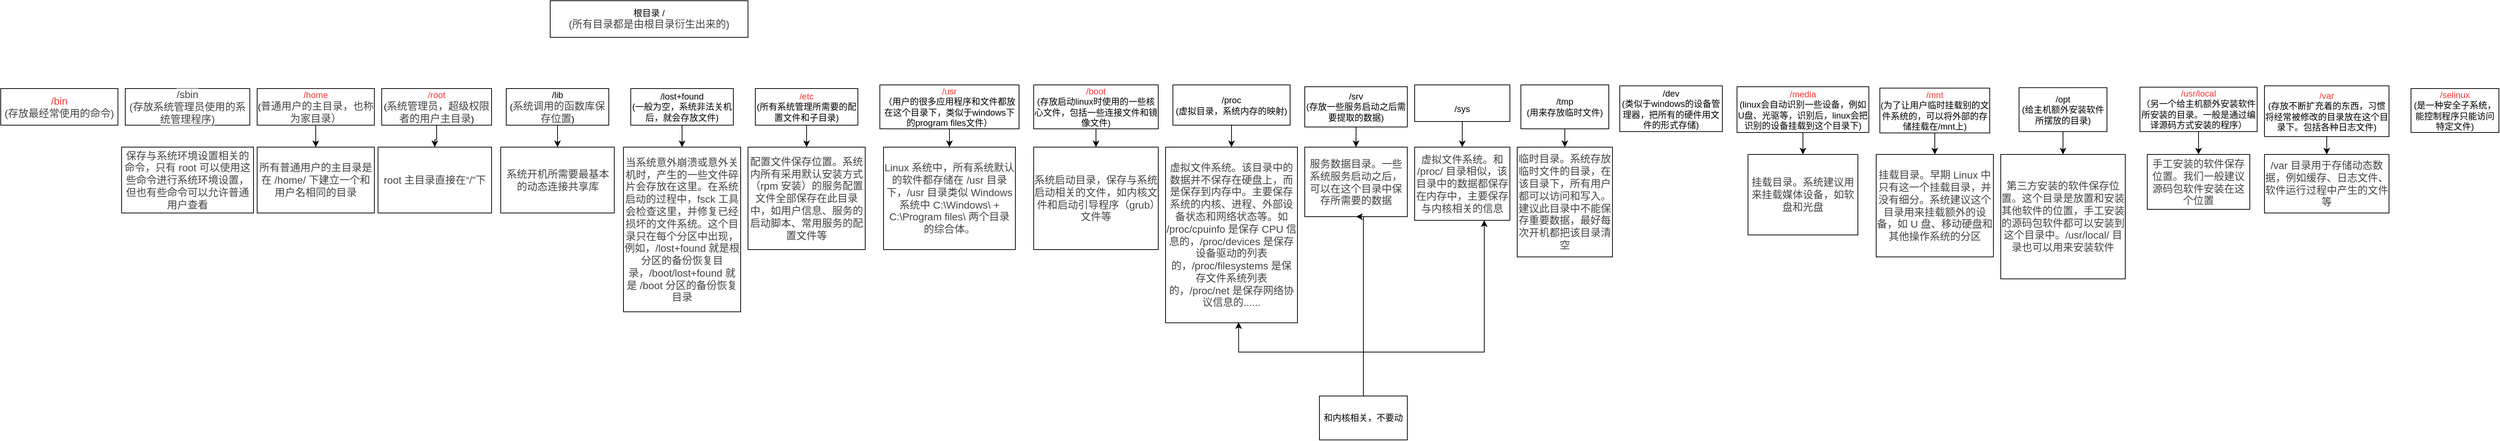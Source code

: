<mxfile version="16.1.0" type="github">
  <diagram id="wwaDKiDkGqbvfkYjj2Pp" name="Page-1">
    <mxGraphModel dx="1609" dy="436" grid="1" gridSize="10" guides="1" tooltips="1" connect="1" arrows="1" fold="1" page="1" pageScale="1" pageWidth="827" pageHeight="1169" math="0" shadow="0">
      <root>
        <mxCell id="0" />
        <mxCell id="1" parent="0" />
        <mxCell id="VVRdmRR-YWMeSzuprIb1-1" value="根目录 /&lt;br&gt;&lt;span style=&quot;color: rgb(68 , 68 , 68) ; font-family: &amp;#34;helvetica neue&amp;#34; , , &amp;#34;microsoft yahei&amp;#34; , &amp;#34;helvetica&amp;#34; , &amp;#34;arial&amp;#34; , sans-serif ; font-size: 14px ; text-align: left ; background-color: rgb(255 , 255 , 255)&quot;&gt;(所有目录都是由根目录衍生出来的)&lt;/span&gt;" style="rounded=0;whiteSpace=wrap;html=1;" vertex="1" parent="1">
          <mxGeometry x="-60" y="110" width="270" height="50" as="geometry" />
        </mxCell>
        <mxCell id="VVRdmRR-YWMeSzuprIb1-16" value="" style="edgeStyle=orthogonalEdgeStyle;rounded=0;orthogonalLoop=1;jettySize=auto;html=1;fontColor=#FF3333;" edge="1" parent="1" source="VVRdmRR-YWMeSzuprIb1-2" target="VVRdmRR-YWMeSzuprIb1-15">
          <mxGeometry relative="1" as="geometry" />
        </mxCell>
        <mxCell id="VVRdmRR-YWMeSzuprIb1-2" value="&lt;font color=&quot;#ff3333&quot;&gt;/root&lt;/font&gt;&lt;br&gt;(&lt;font color=&quot;#444444&quot;&gt;&lt;span style=&quot;font-size: 14px ; background-color: rgb(255 , 255 , 255)&quot;&gt;系统管理员，超级权限者的用户主目录&lt;/span&gt;&lt;/font&gt;)" style="rounded=0;whiteSpace=wrap;html=1;" vertex="1" parent="1">
          <mxGeometry x="-290" y="230" width="150" height="50" as="geometry" />
        </mxCell>
        <mxCell id="VVRdmRR-YWMeSzuprIb1-3" value="&lt;span style=&quot;color: rgb(68 , 68 , 68) ; font-family: &amp;#34;helvetica neue&amp;#34; , , &amp;#34;microsoft yahei&amp;#34; , &amp;#34;helvetica&amp;#34; , &amp;#34;arial&amp;#34; , sans-serif ; font-size: 14px ; background-color: rgb(255 , 255 , 255)&quot;&gt;/sbin&lt;br&gt;(存放系统管理员使用的系统管理程序)&lt;br&gt;&lt;/span&gt;" style="rounded=0;whiteSpace=wrap;html=1;" vertex="1" parent="1">
          <mxGeometry x="-640" y="230" width="170" height="50" as="geometry" />
        </mxCell>
        <mxCell id="VVRdmRR-YWMeSzuprIb1-32" value="" style="edgeStyle=orthogonalEdgeStyle;rounded=0;orthogonalLoop=1;jettySize=auto;html=1;fontColor=#FF3333;" edge="1" parent="1" source="VVRdmRR-YWMeSzuprIb1-4" target="VVRdmRR-YWMeSzuprIb1-31">
          <mxGeometry relative="1" as="geometry" />
        </mxCell>
        <mxCell id="VVRdmRR-YWMeSzuprIb1-4" value="&lt;font color=&quot;#ff3333&quot;&gt;/boot&lt;br&gt;&lt;/font&gt;(存放启动linux时使用的一些核心文件，包括一些连接文件和镜像文件)" style="rounded=0;whiteSpace=wrap;html=1;" vertex="1" parent="1">
          <mxGeometry x="600" y="225" width="170" height="60" as="geometry" />
        </mxCell>
        <mxCell id="VVRdmRR-YWMeSzuprIb1-5" value="&lt;span style=&quot;font-size: 14px ; background-color: rgb(255 , 255 , 255)&quot;&gt;&lt;font color=&quot;#ff3333&quot;&gt;/bin&lt;/font&gt;&lt;br&gt;&lt;font color=&quot;#444444&quot;&gt;(存放最经常使用的命令)&lt;/font&gt;&lt;br&gt;&lt;/span&gt;" style="rounded=0;whiteSpace=wrap;html=1;" vertex="1" parent="1">
          <mxGeometry x="-810" y="230" width="160" height="50" as="geometry" />
        </mxCell>
        <mxCell id="VVRdmRR-YWMeSzuprIb1-13" value="" style="edgeStyle=orthogonalEdgeStyle;rounded=0;orthogonalLoop=1;jettySize=auto;html=1;fontColor=#FF3333;" edge="1" parent="1" source="VVRdmRR-YWMeSzuprIb1-6" target="VVRdmRR-YWMeSzuprIb1-11">
          <mxGeometry relative="1" as="geometry" />
        </mxCell>
        <mxCell id="VVRdmRR-YWMeSzuprIb1-6" value="&lt;font color=&quot;#ff3333&quot;&gt;/home&lt;/font&gt;&lt;br&gt;(&lt;span style=&quot;color: rgb(68 , 68 , 68) ; font-family: &amp;#34;helvetica neue&amp;#34; , , &amp;#34;microsoft yahei&amp;#34; , &amp;#34;helvetica&amp;#34; , &amp;#34;arial&amp;#34; , sans-serif ; font-size: 14px ; background-color: rgb(255 , 255 , 255)&quot;&gt;普通用户的主目录，也称为家目录）&lt;/span&gt;" style="rounded=0;whiteSpace=wrap;html=1;" vertex="1" parent="1">
          <mxGeometry x="-460" y="230" width="160" height="50" as="geometry" />
        </mxCell>
        <mxCell id="VVRdmRR-YWMeSzuprIb1-30" value="" style="edgeStyle=orthogonalEdgeStyle;rounded=0;orthogonalLoop=1;jettySize=auto;html=1;fontColor=#FF3333;" edge="1" parent="1" source="VVRdmRR-YWMeSzuprIb1-7" target="VVRdmRR-YWMeSzuprIb1-29">
          <mxGeometry relative="1" as="geometry" />
        </mxCell>
        <mxCell id="VVRdmRR-YWMeSzuprIb1-7" value="&lt;font color=&quot;#ff3333&quot;&gt;/usr&lt;/font&gt;&lt;br&gt;（用户的很多应用程序和文件都放在这个目录下，类似于windows下的program files文件）" style="rounded=0;whiteSpace=wrap;html=1;" vertex="1" parent="1">
          <mxGeometry x="390" y="225" width="190" height="60" as="geometry" />
        </mxCell>
        <mxCell id="VVRdmRR-YWMeSzuprIb1-19" value="" style="edgeStyle=orthogonalEdgeStyle;rounded=0;orthogonalLoop=1;jettySize=auto;html=1;fontColor=#FF3333;" edge="1" parent="1" source="VVRdmRR-YWMeSzuprIb1-8" target="VVRdmRR-YWMeSzuprIb1-18">
          <mxGeometry relative="1" as="geometry" />
        </mxCell>
        <mxCell id="VVRdmRR-YWMeSzuprIb1-8" value="/lib&lt;br&gt;(&lt;span style=&quot;color: rgb(68 , 68 , 68) ; font-family: &amp;#34;helvetica neue&amp;#34; , , &amp;#34;microsoft yahei&amp;#34; , &amp;#34;helvetica&amp;#34; , &amp;#34;arial&amp;#34; , sans-serif ; font-size: 14px ; background-color: rgb(255 , 255 , 255)&quot;&gt;系统调用的函数库保存位置&lt;/span&gt;)" style="rounded=0;whiteSpace=wrap;html=1;" vertex="1" parent="1">
          <mxGeometry x="-120" y="230" width="140" height="50" as="geometry" />
        </mxCell>
        <mxCell id="VVRdmRR-YWMeSzuprIb1-24" value="" style="edgeStyle=orthogonalEdgeStyle;rounded=0;orthogonalLoop=1;jettySize=auto;html=1;fontColor=#FF3333;" edge="1" parent="1" source="VVRdmRR-YWMeSzuprIb1-9" target="VVRdmRR-YWMeSzuprIb1-23">
          <mxGeometry relative="1" as="geometry" />
        </mxCell>
        <mxCell id="VVRdmRR-YWMeSzuprIb1-9" value="/lost+found&lt;br&gt;(一般为空，系统非法关机后，就会存放文件)" style="rounded=0;whiteSpace=wrap;html=1;" vertex="1" parent="1">
          <mxGeometry x="50" y="230" width="140" height="50" as="geometry" />
        </mxCell>
        <mxCell id="VVRdmRR-YWMeSzuprIb1-28" value="" style="edgeStyle=orthogonalEdgeStyle;rounded=0;orthogonalLoop=1;jettySize=auto;html=1;fontColor=#FF3333;" edge="1" parent="1" source="VVRdmRR-YWMeSzuprIb1-10" target="VVRdmRR-YWMeSzuprIb1-25">
          <mxGeometry relative="1" as="geometry" />
        </mxCell>
        <mxCell id="VVRdmRR-YWMeSzuprIb1-10" value="&lt;font color=&quot;#ff3333&quot;&gt;/etc&lt;/font&gt;&lt;br&gt;(所有系统管理所需要的配置文件和子目录)" style="rounded=0;whiteSpace=wrap;html=1;" vertex="1" parent="1">
          <mxGeometry x="220" y="230" width="140" height="50" as="geometry" />
        </mxCell>
        <mxCell id="VVRdmRR-YWMeSzuprIb1-11" value="&lt;span style=&quot;color: rgb(68 , 68 , 68) ; font-family: &amp;#34;helvetica neue&amp;#34; , , &amp;#34;microsoft yahei&amp;#34; , &amp;#34;helvetica&amp;#34; , &amp;#34;arial&amp;#34; , sans-serif ; font-size: 14px ; background-color: rgb(255 , 255 , 255)&quot;&gt;所有普通用户的主目录是在 /home/ 下建立一个和用户名相同的目录&lt;/span&gt;" style="rounded=0;whiteSpace=wrap;html=1;fontColor=#FF3333;" vertex="1" parent="1">
          <mxGeometry x="-460" y="310" width="160" height="90" as="geometry" />
        </mxCell>
        <mxCell id="VVRdmRR-YWMeSzuprIb1-15" value="&lt;span style=&quot;color: rgb(68 , 68 , 68) ; font-size: 14px ; background-color: rgb(255 , 255 , 255)&quot;&gt;root 主目录直接在“/”下&lt;/span&gt;" style="rounded=0;whiteSpace=wrap;html=1;fontColor=#FF3333;" vertex="1" parent="1">
          <mxGeometry x="-295" y="310" width="155" height="90" as="geometry" />
        </mxCell>
        <mxCell id="VVRdmRR-YWMeSzuprIb1-17" value="&lt;span style=&quot;color: rgb(68 , 68 , 68) ; font-family: &amp;#34;helvetica neue&amp;#34; , , &amp;#34;microsoft yahei&amp;#34; , &amp;#34;helvetica&amp;#34; , &amp;#34;arial&amp;#34; , sans-serif ; font-size: 14px ; background-color: rgb(255 , 255 , 255)&quot;&gt;保存与系统环境设置相关的命令，只有 root 可以使用这些命令进行系统环境设置，但也有些命令可以允许普通用户查看&lt;/span&gt;" style="rounded=0;whiteSpace=wrap;html=1;fontColor=#FF3333;" vertex="1" parent="1">
          <mxGeometry x="-645" y="310" width="180" height="90" as="geometry" />
        </mxCell>
        <mxCell id="VVRdmRR-YWMeSzuprIb1-18" value="&lt;span style=&quot;color: rgb(68 , 68 , 68) ; font-size: 14px ; background-color: rgb(255 , 255 , 255)&quot;&gt;系统开机所需要最基本的动态连接共享库&lt;/span&gt;" style="rounded=0;whiteSpace=wrap;html=1;fontColor=#FF3333;" vertex="1" parent="1">
          <mxGeometry x="-127.5" y="310" width="155" height="90" as="geometry" />
        </mxCell>
        <mxCell id="VVRdmRR-YWMeSzuprIb1-23" value="&lt;span style=&quot;color: rgb(68 , 68 , 68) ; font-family: &amp;#34;helvetica neue&amp;#34; , , &amp;#34;microsoft yahei&amp;#34; , &amp;#34;helvetica&amp;#34; , &amp;#34;arial&amp;#34; , sans-serif ; font-size: 14px ; background-color: rgb(255 , 255 , 255)&quot;&gt;当系统意外崩溃或意外关机时，产生的一些文件碎片会存放在这里。在系统启动的过程中，fsck 工具会检查这里，并修复已经损坏的文件系统。这个目录只在每个分区中出现，例如，/lost+found 就是根分区的备份恢复目录，/boot/lost+found 就是 /boot 分区的备份恢复目录&lt;/span&gt;" style="rounded=0;whiteSpace=wrap;html=1;fontColor=#FF3333;" vertex="1" parent="1">
          <mxGeometry x="40" y="310" width="160" height="225" as="geometry" />
        </mxCell>
        <mxCell id="VVRdmRR-YWMeSzuprIb1-25" value="&lt;span style=&quot;color: rgb(68 , 68 , 68) ; font-family: &amp;#34;helvetica neue&amp;#34; , , &amp;#34;microsoft yahei&amp;#34; , &amp;#34;helvetica&amp;#34; , &amp;#34;arial&amp;#34; , sans-serif ; font-size: 14px ; background-color: rgb(255 , 255 , 255)&quot;&gt;配置文件保存位置。系统内所有采用默认安装方式（rpm 安装）的服务配置文件全部保存在此目录中，如用户信息、服务的启动脚本、常用服务的配置文件等&lt;/span&gt;" style="rounded=0;whiteSpace=wrap;html=1;fontColor=#FF3333;" vertex="1" parent="1">
          <mxGeometry x="210" y="310" width="160" height="140" as="geometry" />
        </mxCell>
        <mxCell id="VVRdmRR-YWMeSzuprIb1-29" value="&lt;span style=&quot;color: rgb(68 , 68 , 68) ; font-family: &amp;#34;helvetica neue&amp;#34; , , &amp;#34;microsoft yahei&amp;#34; , &amp;#34;helvetica&amp;#34; , &amp;#34;arial&amp;#34; , sans-serif ; font-size: 14px ; background-color: rgb(255 , 255 , 255)&quot;&gt;Linux 系统中，所有系统默认的软件都存储在 /usr 目录下，/usr 目录类似 Windows 系统中 C:\Windows\ + C:\Program files\ 两个目录的综合体。&lt;/span&gt;" style="rounded=0;whiteSpace=wrap;html=1;fontColor=#FF3333;" vertex="1" parent="1">
          <mxGeometry x="395" y="310" width="180" height="140" as="geometry" />
        </mxCell>
        <mxCell id="VVRdmRR-YWMeSzuprIb1-31" value="&lt;span style=&quot;color: rgb(68 , 68 , 68) ; font-family: &amp;#34;helvetica neue&amp;#34; , , &amp;#34;microsoft yahei&amp;#34; , &amp;#34;helvetica&amp;#34; , &amp;#34;arial&amp;#34; , sans-serif ; font-size: 14px ; background-color: rgb(255 , 255 , 255)&quot;&gt;系统启动目录，保存与系统启动相关的文件，如内核文件和启动引导程序（grub）文件等&lt;/span&gt;" style="rounded=0;whiteSpace=wrap;html=1;fontColor=#FF3333;" vertex="1" parent="1">
          <mxGeometry x="600" y="310" width="170" height="140" as="geometry" />
        </mxCell>
        <mxCell id="VVRdmRR-YWMeSzuprIb1-35" value="" style="edgeStyle=orthogonalEdgeStyle;rounded=0;orthogonalLoop=1;jettySize=auto;html=1;fontColor=#FF3333;" edge="1" parent="1" source="VVRdmRR-YWMeSzuprIb1-33" target="VVRdmRR-YWMeSzuprIb1-34">
          <mxGeometry relative="1" as="geometry" />
        </mxCell>
        <mxCell id="VVRdmRR-YWMeSzuprIb1-33" value="&lt;font color=&quot;#000000&quot;&gt;/proc&lt;br&gt;(虚拟目录，系统内存的映射)&lt;/font&gt;" style="rounded=0;whiteSpace=wrap;html=1;fontColor=#FF3333;" vertex="1" parent="1">
          <mxGeometry x="790" y="225" width="160" height="55" as="geometry" />
        </mxCell>
        <mxCell id="VVRdmRR-YWMeSzuprIb1-34" value="&lt;span style=&quot;color: rgb(68 , 68 , 68) ; font-family: &amp;#34;helvetica neue&amp;#34; , , &amp;#34;microsoft yahei&amp;#34; , &amp;#34;helvetica&amp;#34; , &amp;#34;arial&amp;#34; , sans-serif ; font-size: 14px ; background-color: rgb(255 , 255 , 255)&quot;&gt;虚拟文件系统。该目录中的数据并不保存在硬盘上，而是保存到内存中。主要保存系统的内核、进程、外部设备状态和网络状态等。如 /proc/cpuinfo 是保存 CPU 信息的，/proc/devices 是保存设备驱动的列表的，/proc/filesystems 是保存文件系统列表的，/proc/net 是保存网络协议信息的......&lt;/span&gt;" style="rounded=0;whiteSpace=wrap;html=1;fontColor=#FF3333;" vertex="1" parent="1">
          <mxGeometry x="780" y="310" width="180" height="240" as="geometry" />
        </mxCell>
        <mxCell id="VVRdmRR-YWMeSzuprIb1-38" value="" style="edgeStyle=orthogonalEdgeStyle;rounded=0;orthogonalLoop=1;jettySize=auto;html=1;fontColor=#000000;" edge="1" parent="1" source="VVRdmRR-YWMeSzuprIb1-36" target="VVRdmRR-YWMeSzuprIb1-37">
          <mxGeometry relative="1" as="geometry" />
        </mxCell>
        <mxCell id="VVRdmRR-YWMeSzuprIb1-36" value="&lt;font color=&quot;#000000&quot;&gt;/srv&lt;br&gt;(存放一些服务启动之后需要提取的数据)&lt;/font&gt;" style="rounded=0;whiteSpace=wrap;html=1;fontColor=#FF3333;" vertex="1" parent="1">
          <mxGeometry x="970" y="227.5" width="140" height="55" as="geometry" />
        </mxCell>
        <mxCell id="VVRdmRR-YWMeSzuprIb1-37" value="&lt;span style=&quot;color: rgb(68 , 68 , 68) ; font-family: &amp;#34;helvetica neue&amp;#34; , , &amp;#34;microsoft yahei&amp;#34; , &amp;#34;helvetica&amp;#34; , &amp;#34;arial&amp;#34; , sans-serif ; font-size: 14px ; background-color: rgb(255 , 255 , 255)&quot;&gt;服务数据目录。一些系统服务启动之后，可以在这个目录中保存所需要的数据&lt;/span&gt;" style="rounded=0;whiteSpace=wrap;html=1;fontColor=#000000;" vertex="1" parent="1">
          <mxGeometry x="970" y="310" width="140" height="95" as="geometry" />
        </mxCell>
        <mxCell id="VVRdmRR-YWMeSzuprIb1-41" value="" style="edgeStyle=orthogonalEdgeStyle;rounded=0;orthogonalLoop=1;jettySize=auto;html=1;fontColor=#000000;" edge="1" parent="1" source="VVRdmRR-YWMeSzuprIb1-39" target="VVRdmRR-YWMeSzuprIb1-40">
          <mxGeometry relative="1" as="geometry" />
        </mxCell>
        <mxCell id="VVRdmRR-YWMeSzuprIb1-39" value="&lt;br&gt;/sys&lt;br&gt;" style="rounded=0;whiteSpace=wrap;html=1;fontColor=#000000;" vertex="1" parent="1">
          <mxGeometry x="1120" y="225" width="130" height="50" as="geometry" />
        </mxCell>
        <mxCell id="VVRdmRR-YWMeSzuprIb1-40" value="&lt;span style=&quot;color: rgb(68 , 68 , 68) ; font-family: &amp;#34;helvetica neue&amp;#34; , , &amp;#34;microsoft yahei&amp;#34; , &amp;#34;helvetica&amp;#34; , &amp;#34;arial&amp;#34; , sans-serif ; font-size: 14px ; background-color: rgb(255 , 255 , 255)&quot;&gt;虚拟文件系统。和 /proc/ 目录相似，该目录中的数据都保存在内存中，主要保存与内核相关的信息&lt;/span&gt;" style="rounded=0;whiteSpace=wrap;html=1;fontColor=#000000;" vertex="1" parent="1">
          <mxGeometry x="1120" y="310" width="130" height="100" as="geometry" />
        </mxCell>
        <mxCell id="VVRdmRR-YWMeSzuprIb1-43" style="edgeStyle=orthogonalEdgeStyle;rounded=0;orthogonalLoop=1;jettySize=auto;html=1;entryX=0.554;entryY=0.997;entryDx=0;entryDy=0;entryPerimeter=0;fontColor=#000000;exitX=0.5;exitY=0;exitDx=0;exitDy=0;" edge="1" parent="1" source="VVRdmRR-YWMeSzuprIb1-42" target="VVRdmRR-YWMeSzuprIb1-34">
          <mxGeometry relative="1" as="geometry">
            <Array as="points">
              <mxPoint x="1050" y="590" />
              <mxPoint x="880" y="590" />
            </Array>
          </mxGeometry>
        </mxCell>
        <mxCell id="VVRdmRR-YWMeSzuprIb1-46" value="" style="edgeStyle=orthogonalEdgeStyle;rounded=0;orthogonalLoop=1;jettySize=auto;html=1;fontColor=#000000;" edge="1" parent="1" source="VVRdmRR-YWMeSzuprIb1-42" target="VVRdmRR-YWMeSzuprIb1-40">
          <mxGeometry relative="1" as="geometry">
            <Array as="points">
              <mxPoint x="1050" y="590" />
              <mxPoint x="1215" y="590" />
            </Array>
          </mxGeometry>
        </mxCell>
        <mxCell id="VVRdmRR-YWMeSzuprIb1-47" value="" style="edgeStyle=orthogonalEdgeStyle;rounded=0;orthogonalLoop=1;jettySize=auto;html=1;fontColor=#000000;entryX=0.5;entryY=1;entryDx=0;entryDy=0;" edge="1" parent="1" source="VVRdmRR-YWMeSzuprIb1-42" target="VVRdmRR-YWMeSzuprIb1-37">
          <mxGeometry relative="1" as="geometry">
            <mxPoint x="1050" y="540" as="targetPoint" />
            <Array as="points">
              <mxPoint x="1050" y="620" />
              <mxPoint x="1050" y="620" />
            </Array>
          </mxGeometry>
        </mxCell>
        <mxCell id="VVRdmRR-YWMeSzuprIb1-42" value="和内核相关，不要动" style="rounded=0;whiteSpace=wrap;html=1;fontColor=#000000;" vertex="1" parent="1">
          <mxGeometry x="990" y="650" width="120" height="60" as="geometry" />
        </mxCell>
        <mxCell id="VVRdmRR-YWMeSzuprIb1-50" value="" style="edgeStyle=orthogonalEdgeStyle;rounded=0;orthogonalLoop=1;jettySize=auto;html=1;fontColor=#000000;" edge="1" parent="1" source="VVRdmRR-YWMeSzuprIb1-48" target="VVRdmRR-YWMeSzuprIb1-49">
          <mxGeometry relative="1" as="geometry" />
        </mxCell>
        <mxCell id="VVRdmRR-YWMeSzuprIb1-48" value="/tmp&lt;br&gt;(用来存放临时文件)" style="rounded=0;whiteSpace=wrap;html=1;fontColor=#000000;" vertex="1" parent="1">
          <mxGeometry x="1265" y="225" width="120" height="60" as="geometry" />
        </mxCell>
        <mxCell id="VVRdmRR-YWMeSzuprIb1-49" value="&lt;span style=&quot;color: rgb(68 , 68 , 68) ; font-family: &amp;#34;helvetica neue&amp;#34; , , &amp;#34;microsoft yahei&amp;#34; , &amp;#34;helvetica&amp;#34; , &amp;#34;arial&amp;#34; , sans-serif ; font-size: 14px ; background-color: rgb(255 , 255 , 255)&quot;&gt;临时目录。系统存放临时文件的目录，在该目录下，所有用户都可以访问和写入。建议此目录中不能保存重要数据，最好每次开机都把该目录清空&lt;/span&gt;" style="rounded=0;whiteSpace=wrap;html=1;fontColor=#000000;" vertex="1" parent="1">
          <mxGeometry x="1260" y="310" width="130" height="150" as="geometry" />
        </mxCell>
        <mxCell id="VVRdmRR-YWMeSzuprIb1-51" value="/dev&lt;br&gt;(类似于windows的设备管理器，把所有的硬件用文件的形式存储)" style="rounded=0;whiteSpace=wrap;html=1;fontColor=#000000;" vertex="1" parent="1">
          <mxGeometry x="1400" y="226.25" width="140" height="62.5" as="geometry" />
        </mxCell>
        <mxCell id="VVRdmRR-YWMeSzuprIb1-54" value="" style="edgeStyle=orthogonalEdgeStyle;rounded=0;orthogonalLoop=1;jettySize=auto;html=1;fontColor=#FF3333;" edge="1" parent="1" source="VVRdmRR-YWMeSzuprIb1-52" target="VVRdmRR-YWMeSzuprIb1-53">
          <mxGeometry relative="1" as="geometry" />
        </mxCell>
        <mxCell id="VVRdmRR-YWMeSzuprIb1-52" value="&lt;font color=&quot;#ff3333&quot;&gt;/media&lt;/font&gt;&lt;br&gt;(linux会自动识别一些设备，例如U盘、光驱等，识别后，linux会把识别的设备挂载到这个目录下)" style="rounded=0;whiteSpace=wrap;html=1;fontColor=#000000;" vertex="1" parent="1">
          <mxGeometry x="1560" y="227.5" width="180" height="62.5" as="geometry" />
        </mxCell>
        <mxCell id="VVRdmRR-YWMeSzuprIb1-53" value="&lt;span style=&quot;color: rgb(68 , 68 , 68) ; font-family: &amp;#34;helvetica neue&amp;#34; , , &amp;#34;microsoft yahei&amp;#34; , &amp;#34;helvetica&amp;#34; , &amp;#34;arial&amp;#34; , sans-serif ; font-size: 14px ; background-color: rgb(255 , 255 , 255)&quot;&gt;挂载目录。系统建议用来挂载媒体设备，如软盘和光盘&lt;/span&gt;" style="rounded=0;whiteSpace=wrap;html=1;fontColor=#FF3333;" vertex="1" parent="1">
          <mxGeometry x="1575" y="320" width="150" height="110" as="geometry" />
        </mxCell>
        <mxCell id="VVRdmRR-YWMeSzuprIb1-58" value="" style="edgeStyle=orthogonalEdgeStyle;rounded=0;orthogonalLoop=1;jettySize=auto;html=1;fontColor=#000000;" edge="1" parent="1" source="VVRdmRR-YWMeSzuprIb1-56" target="VVRdmRR-YWMeSzuprIb1-57">
          <mxGeometry relative="1" as="geometry" />
        </mxCell>
        <mxCell id="VVRdmRR-YWMeSzuprIb1-56" value="/mnt&lt;br&gt;&lt;font color=&quot;#000000&quot;&gt;(为了让用户临时挂载别的文件系统的，可以将外部的存储挂载在/mnt上)&lt;/font&gt;" style="rounded=0;whiteSpace=wrap;html=1;fontColor=#FF3333;" vertex="1" parent="1">
          <mxGeometry x="1755" y="229.38" width="150" height="61.25" as="geometry" />
        </mxCell>
        <mxCell id="VVRdmRR-YWMeSzuprIb1-57" value="&lt;span style=&quot;color: rgb(68 , 68 , 68) ; font-family: &amp;#34;helvetica neue&amp;#34; , , &amp;#34;microsoft yahei&amp;#34; , &amp;#34;helvetica&amp;#34; , &amp;#34;arial&amp;#34; , sans-serif ; font-size: 14px ; background-color: rgb(255 , 255 , 255)&quot;&gt;挂载目录。早期 Linux 中只有这一个挂载目录，并没有细分。系统建议这个目录用来挂载额外的设备，如 U 盘、移动硬盘和其他操作系统的分区&lt;/span&gt;" style="rounded=0;whiteSpace=wrap;html=1;fontColor=#000000;" vertex="1" parent="1">
          <mxGeometry x="1750" y="320" width="160" height="140" as="geometry" />
        </mxCell>
        <mxCell id="VVRdmRR-YWMeSzuprIb1-61" value="" style="edgeStyle=orthogonalEdgeStyle;rounded=0;orthogonalLoop=1;jettySize=auto;html=1;fontColor=#000000;" edge="1" parent="1" source="VVRdmRR-YWMeSzuprIb1-59" target="VVRdmRR-YWMeSzuprIb1-60">
          <mxGeometry relative="1" as="geometry" />
        </mxCell>
        <mxCell id="VVRdmRR-YWMeSzuprIb1-59" value="/opt&lt;br&gt;(给主机额外安装软件所摆放的目录)" style="rounded=0;whiteSpace=wrap;html=1;fontColor=#000000;" vertex="1" parent="1">
          <mxGeometry x="1945" y="228.75" width="120" height="60" as="geometry" />
        </mxCell>
        <mxCell id="VVRdmRR-YWMeSzuprIb1-60" value="&lt;span style=&quot;color: rgb(68 , 68 , 68) ; font-family: &amp;#34;helvetica neue&amp;#34; , , &amp;#34;microsoft yahei&amp;#34; , &amp;#34;helvetica&amp;#34; , &amp;#34;arial&amp;#34; , sans-serif ; font-size: 14px ; background-color: rgb(255 , 255 , 255)&quot;&gt;第三方安装的软件保存位置。这个目录是放置和安装其他软件的位置，手工安装的源码包软件都可以安装到这个目录中。/usr/local/ 目录也可以用来安装软件&lt;/span&gt;" style="rounded=0;whiteSpace=wrap;html=1;fontColor=#000000;" vertex="1" parent="1">
          <mxGeometry x="1920" y="320" width="170" height="170" as="geometry" />
        </mxCell>
        <mxCell id="VVRdmRR-YWMeSzuprIb1-64" value="" style="edgeStyle=orthogonalEdgeStyle;rounded=0;orthogonalLoop=1;jettySize=auto;html=1;fontColor=#000000;" edge="1" parent="1" source="VVRdmRR-YWMeSzuprIb1-62" target="VVRdmRR-YWMeSzuprIb1-63">
          <mxGeometry relative="1" as="geometry" />
        </mxCell>
        <mxCell id="VVRdmRR-YWMeSzuprIb1-62" value="&lt;font color=&quot;#ff3333&quot;&gt;/usr/local&lt;/font&gt;&lt;br&gt;（另一个给主机额外安装软件所安装的目录。一般是通过编译源码方式安装的程序）" style="rounded=0;whiteSpace=wrap;html=1;fontColor=#000000;" vertex="1" parent="1">
          <mxGeometry x="2110" y="228.12" width="160" height="60.63" as="geometry" />
        </mxCell>
        <mxCell id="VVRdmRR-YWMeSzuprIb1-63" value="&lt;span style=&quot;color: rgb(68 , 68 , 68) ; font-family: &amp;#34;helvetica neue&amp;#34; , , &amp;#34;microsoft yahei&amp;#34; , &amp;#34;helvetica&amp;#34; , &amp;#34;arial&amp;#34; , sans-serif ; font-size: 14px ; background-color: rgb(255 , 255 , 255)&quot;&gt;手工安装的软件保存位置。我们一般建议源码包软件安装在这个位置&lt;/span&gt;" style="rounded=0;whiteSpace=wrap;html=1;fontColor=#000000;" vertex="1" parent="1">
          <mxGeometry x="2120" y="320" width="140" height="75" as="geometry" />
        </mxCell>
        <mxCell id="VVRdmRR-YWMeSzuprIb1-67" value="" style="edgeStyle=orthogonalEdgeStyle;rounded=0;orthogonalLoop=1;jettySize=auto;html=1;fontColor=#FF3333;" edge="1" parent="1" source="VVRdmRR-YWMeSzuprIb1-65" target="VVRdmRR-YWMeSzuprIb1-66">
          <mxGeometry relative="1" as="geometry" />
        </mxCell>
        <mxCell id="VVRdmRR-YWMeSzuprIb1-65" value="&lt;font color=&quot;#ff3333&quot;&gt;/var&lt;/font&gt;&lt;br&gt;(存放不断扩充着的东西，习惯将经常被修改的目录放在这个目录下。包括各种日志文件)" style="rounded=0;whiteSpace=wrap;html=1;fontColor=#000000;" vertex="1" parent="1">
          <mxGeometry x="2280" y="226.25" width="170" height="69.37" as="geometry" />
        </mxCell>
        <mxCell id="VVRdmRR-YWMeSzuprIb1-66" value="&lt;span style=&quot;color: rgb(68 , 68 , 68) ; font-family: &amp;#34;helvetica neue&amp;#34; , , &amp;#34;microsoft yahei&amp;#34; , &amp;#34;helvetica&amp;#34; , &amp;#34;arial&amp;#34; , sans-serif ; font-size: 14px ; background-color: rgb(255 , 255 , 255)&quot;&gt;/var 目录用于存储动态数据，例如缓存、日志文件、软件运行过程中产生的文件等&lt;/span&gt;" style="rounded=0;whiteSpace=wrap;html=1;fontColor=#FF3333;" vertex="1" parent="1">
          <mxGeometry x="2280" y="320" width="170" height="80" as="geometry" />
        </mxCell>
        <mxCell id="VVRdmRR-YWMeSzuprIb1-68" value="/selinux&lt;br&gt;&lt;font color=&quot;#000000&quot;&gt;(是一种安全子系统，能控制程序只能访问特定文件)&lt;/font&gt;" style="rounded=0;whiteSpace=wrap;html=1;fontColor=#FF3333;" vertex="1" parent="1">
          <mxGeometry x="2480" y="230" width="120" height="60" as="geometry" />
        </mxCell>
      </root>
    </mxGraphModel>
  </diagram>
</mxfile>
